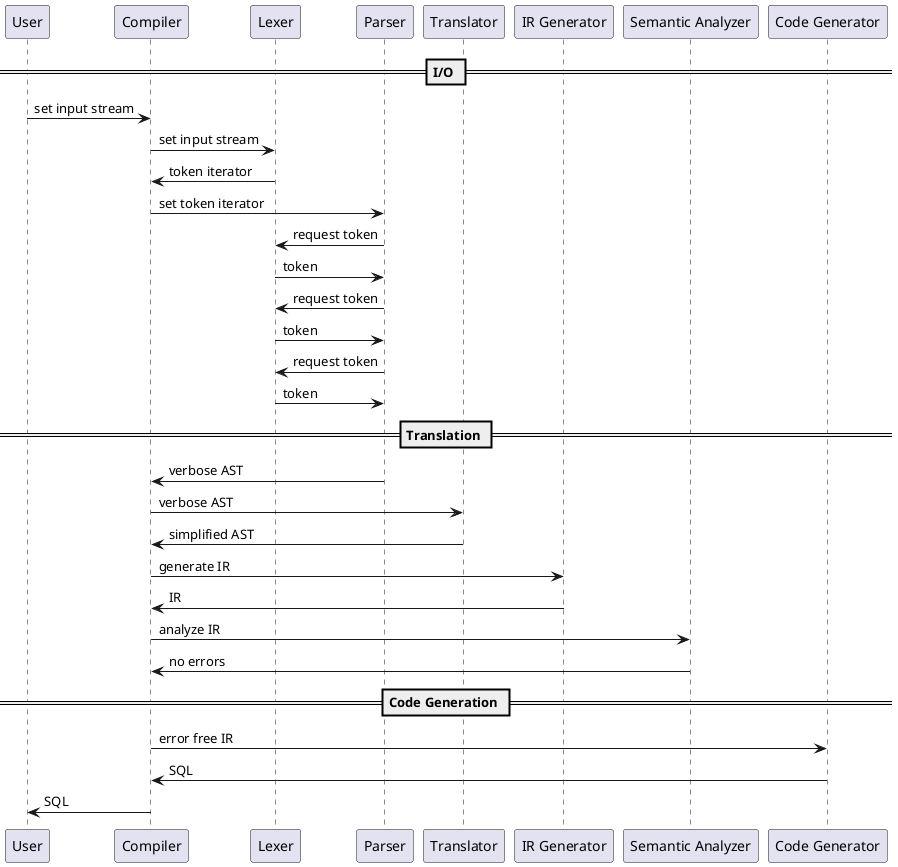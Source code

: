 @startuml

== I/O ==
User->Compiler: set input stream
Compiler->Lexer: set input stream
Lexer->Compiler: token iterator
Compiler->Parser: set token iterator
Parser->Lexer: request token
Lexer->Parser: token
Parser->Lexer: request token
Lexer->Parser: token
Parser->Lexer: request token
Lexer->Parser: token

== Translation ==
Parser->Compiler: verbose AST
Compiler->Translator: verbose AST
Translator->Compiler: simplified AST
Compiler->"IR Generator": generate IR
"IR Generator"->Compiler: IR
Compiler->"Semantic Analyzer": analyze IR
"Semantic Analyzer"->Compiler: no errors

== Code Generation ==

Compiler->"Code Generator": error free IR
"Code Generator"->Compiler: SQL
Compiler->User: SQL

@enduml
